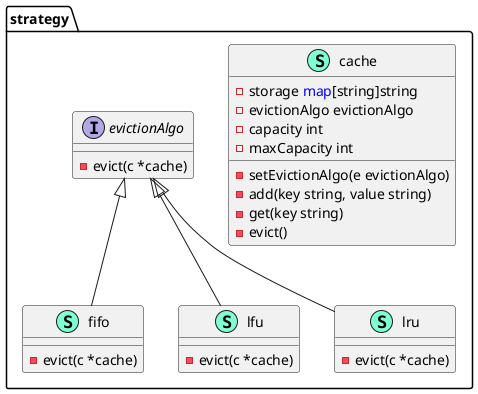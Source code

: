@startuml
namespace strategy {
    class cache << (S,Aquamarine) >> {
        - storage <font color=blue>map</font>[string]string
        - evictionAlgo evictionAlgo
        - capacity int
        - maxCapacity int

        - setEvictionAlgo(e evictionAlgo) 
        - add(key string, value string) 
        - get(key string) 
        - evict() 

    }
    interface evictionAlgo  {
        - evict(c *cache) 

    }
    class fifo << (S,Aquamarine) >> {
        - evict(c *cache) 

    }
    class lfu << (S,Aquamarine) >> {
        - evict(c *cache) 

    }
    class lru << (S,Aquamarine) >> {
        - evict(c *cache) 

    }
}

"strategy.evictionAlgo" <|-- "strategy.fifo"
"strategy.evictionAlgo" <|-- "strategy.lfu"
"strategy.evictionAlgo" <|-- "strategy.lru"

@enduml
